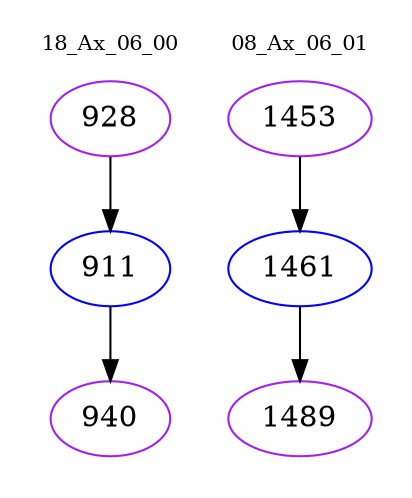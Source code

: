 digraph{
subgraph cluster_0 {
color = white
label = "18_Ax_06_00";
fontsize=10;
T0_928 [label="928", color="purple"]
T0_928 -> T0_911 [color="black"]
T0_911 [label="911", color="blue"]
T0_911 -> T0_940 [color="black"]
T0_940 [label="940", color="purple"]
}
subgraph cluster_1 {
color = white
label = "08_Ax_06_01";
fontsize=10;
T1_1453 [label="1453", color="purple"]
T1_1453 -> T1_1461 [color="black"]
T1_1461 [label="1461", color="blue"]
T1_1461 -> T1_1489 [color="black"]
T1_1489 [label="1489", color="purple"]
}
}
